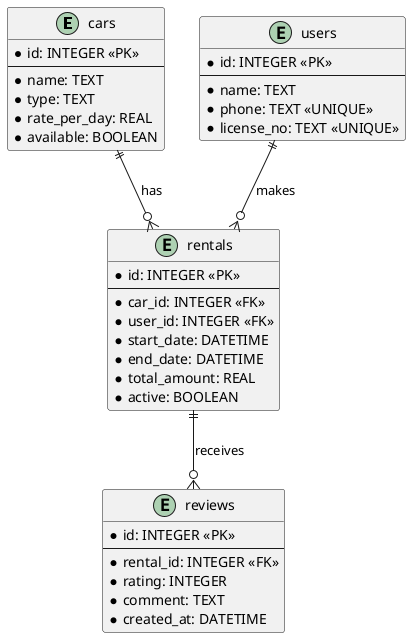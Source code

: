 @startuml Car Rental Database Schema

' Entity definitions
entity "cars" {
  *id: INTEGER <<PK>>
  --
  *name: TEXT
  *type: TEXT
  *rate_per_day: REAL
  *available: BOOLEAN
}

entity "users" {
  *id: INTEGER <<PK>>
  --
  *name: TEXT
  *phone: TEXT <<UNIQUE>>
  *license_no: TEXT <<UNIQUE>>
}

entity "rentals" {
  *id: INTEGER <<PK>>
  --
  *car_id: INTEGER <<FK>>
  *user_id: INTEGER <<FK>>
  *start_date: DATETIME
  *end_date: DATETIME
  *total_amount: REAL
  *active: BOOLEAN
}

entity "reviews" {
  *id: INTEGER <<PK>>
  --
  *rental_id: INTEGER <<FK>>
  *rating: INTEGER
  *comment: TEXT
  *created_at: DATETIME
}

' Relationships
cars ||--o{ rentals : has
users ||--o{ rentals : makes
rentals ||--o{ reviews : receives

@enduml

